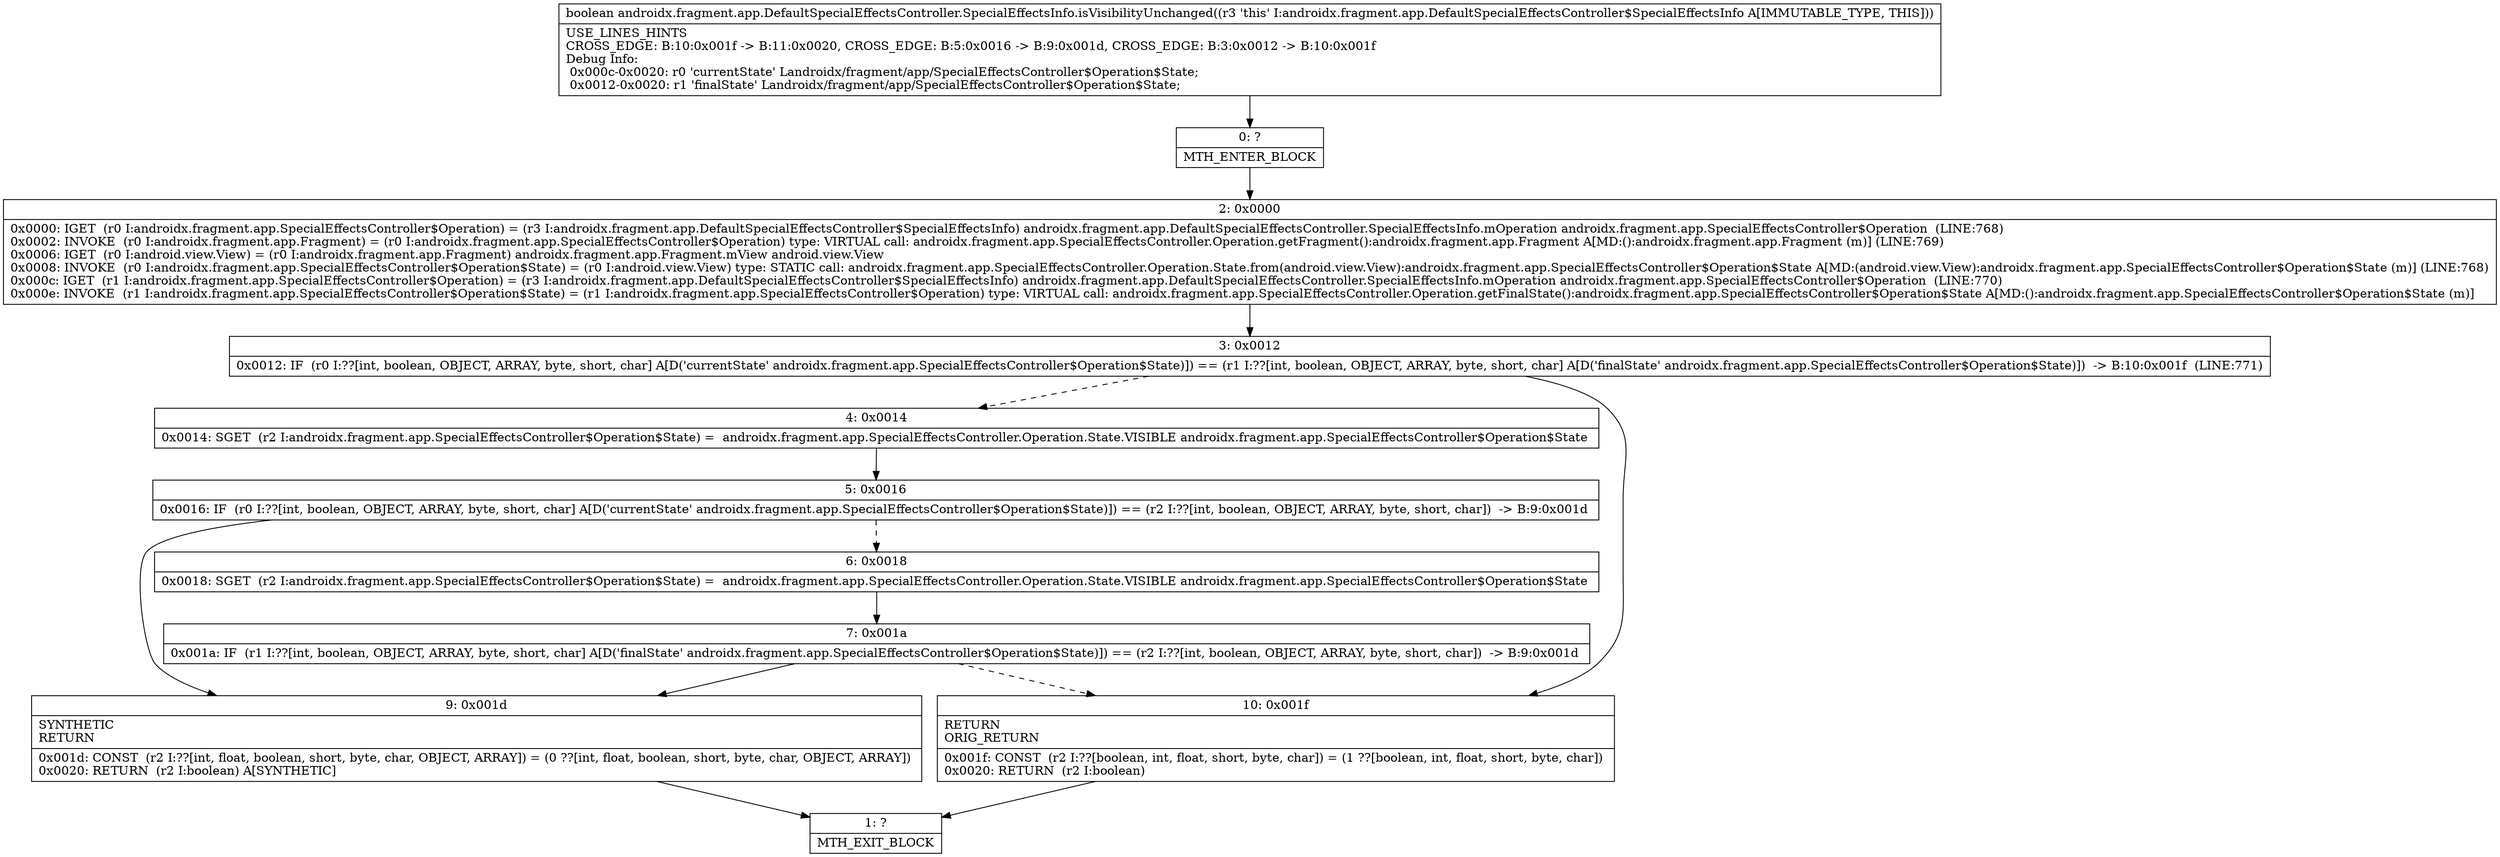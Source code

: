 digraph "CFG forandroidx.fragment.app.DefaultSpecialEffectsController.SpecialEffectsInfo.isVisibilityUnchanged()Z" {
Node_0 [shape=record,label="{0\:\ ?|MTH_ENTER_BLOCK\l}"];
Node_2 [shape=record,label="{2\:\ 0x0000|0x0000: IGET  (r0 I:androidx.fragment.app.SpecialEffectsController$Operation) = (r3 I:androidx.fragment.app.DefaultSpecialEffectsController$SpecialEffectsInfo) androidx.fragment.app.DefaultSpecialEffectsController.SpecialEffectsInfo.mOperation androidx.fragment.app.SpecialEffectsController$Operation  (LINE:768)\l0x0002: INVOKE  (r0 I:androidx.fragment.app.Fragment) = (r0 I:androidx.fragment.app.SpecialEffectsController$Operation) type: VIRTUAL call: androidx.fragment.app.SpecialEffectsController.Operation.getFragment():androidx.fragment.app.Fragment A[MD:():androidx.fragment.app.Fragment (m)] (LINE:769)\l0x0006: IGET  (r0 I:android.view.View) = (r0 I:androidx.fragment.app.Fragment) androidx.fragment.app.Fragment.mView android.view.View \l0x0008: INVOKE  (r0 I:androidx.fragment.app.SpecialEffectsController$Operation$State) = (r0 I:android.view.View) type: STATIC call: androidx.fragment.app.SpecialEffectsController.Operation.State.from(android.view.View):androidx.fragment.app.SpecialEffectsController$Operation$State A[MD:(android.view.View):androidx.fragment.app.SpecialEffectsController$Operation$State (m)] (LINE:768)\l0x000c: IGET  (r1 I:androidx.fragment.app.SpecialEffectsController$Operation) = (r3 I:androidx.fragment.app.DefaultSpecialEffectsController$SpecialEffectsInfo) androidx.fragment.app.DefaultSpecialEffectsController.SpecialEffectsInfo.mOperation androidx.fragment.app.SpecialEffectsController$Operation  (LINE:770)\l0x000e: INVOKE  (r1 I:androidx.fragment.app.SpecialEffectsController$Operation$State) = (r1 I:androidx.fragment.app.SpecialEffectsController$Operation) type: VIRTUAL call: androidx.fragment.app.SpecialEffectsController.Operation.getFinalState():androidx.fragment.app.SpecialEffectsController$Operation$State A[MD:():androidx.fragment.app.SpecialEffectsController$Operation$State (m)]\l}"];
Node_3 [shape=record,label="{3\:\ 0x0012|0x0012: IF  (r0 I:??[int, boolean, OBJECT, ARRAY, byte, short, char] A[D('currentState' androidx.fragment.app.SpecialEffectsController$Operation$State)]) == (r1 I:??[int, boolean, OBJECT, ARRAY, byte, short, char] A[D('finalState' androidx.fragment.app.SpecialEffectsController$Operation$State)])  \-\> B:10:0x001f  (LINE:771)\l}"];
Node_4 [shape=record,label="{4\:\ 0x0014|0x0014: SGET  (r2 I:androidx.fragment.app.SpecialEffectsController$Operation$State) =  androidx.fragment.app.SpecialEffectsController.Operation.State.VISIBLE androidx.fragment.app.SpecialEffectsController$Operation$State \l}"];
Node_5 [shape=record,label="{5\:\ 0x0016|0x0016: IF  (r0 I:??[int, boolean, OBJECT, ARRAY, byte, short, char] A[D('currentState' androidx.fragment.app.SpecialEffectsController$Operation$State)]) == (r2 I:??[int, boolean, OBJECT, ARRAY, byte, short, char])  \-\> B:9:0x001d \l}"];
Node_6 [shape=record,label="{6\:\ 0x0018|0x0018: SGET  (r2 I:androidx.fragment.app.SpecialEffectsController$Operation$State) =  androidx.fragment.app.SpecialEffectsController.Operation.State.VISIBLE androidx.fragment.app.SpecialEffectsController$Operation$State \l}"];
Node_7 [shape=record,label="{7\:\ 0x001a|0x001a: IF  (r1 I:??[int, boolean, OBJECT, ARRAY, byte, short, char] A[D('finalState' androidx.fragment.app.SpecialEffectsController$Operation$State)]) == (r2 I:??[int, boolean, OBJECT, ARRAY, byte, short, char])  \-\> B:9:0x001d \l}"];
Node_9 [shape=record,label="{9\:\ 0x001d|SYNTHETIC\lRETURN\l|0x001d: CONST  (r2 I:??[int, float, boolean, short, byte, char, OBJECT, ARRAY]) = (0 ??[int, float, boolean, short, byte, char, OBJECT, ARRAY]) \l0x0020: RETURN  (r2 I:boolean) A[SYNTHETIC]\l}"];
Node_1 [shape=record,label="{1\:\ ?|MTH_EXIT_BLOCK\l}"];
Node_10 [shape=record,label="{10\:\ 0x001f|RETURN\lORIG_RETURN\l|0x001f: CONST  (r2 I:??[boolean, int, float, short, byte, char]) = (1 ??[boolean, int, float, short, byte, char]) \l0x0020: RETURN  (r2 I:boolean) \l}"];
MethodNode[shape=record,label="{boolean androidx.fragment.app.DefaultSpecialEffectsController.SpecialEffectsInfo.isVisibilityUnchanged((r3 'this' I:androidx.fragment.app.DefaultSpecialEffectsController$SpecialEffectsInfo A[IMMUTABLE_TYPE, THIS]))  | USE_LINES_HINTS\lCROSS_EDGE: B:10:0x001f \-\> B:11:0x0020, CROSS_EDGE: B:5:0x0016 \-\> B:9:0x001d, CROSS_EDGE: B:3:0x0012 \-\> B:10:0x001f\lDebug Info:\l  0x000c\-0x0020: r0 'currentState' Landroidx\/fragment\/app\/SpecialEffectsController$Operation$State;\l  0x0012\-0x0020: r1 'finalState' Landroidx\/fragment\/app\/SpecialEffectsController$Operation$State;\l}"];
MethodNode -> Node_0;Node_0 -> Node_2;
Node_2 -> Node_3;
Node_3 -> Node_4[style=dashed];
Node_3 -> Node_10;
Node_4 -> Node_5;
Node_5 -> Node_6[style=dashed];
Node_5 -> Node_9;
Node_6 -> Node_7;
Node_7 -> Node_9;
Node_7 -> Node_10[style=dashed];
Node_9 -> Node_1;
Node_10 -> Node_1;
}

